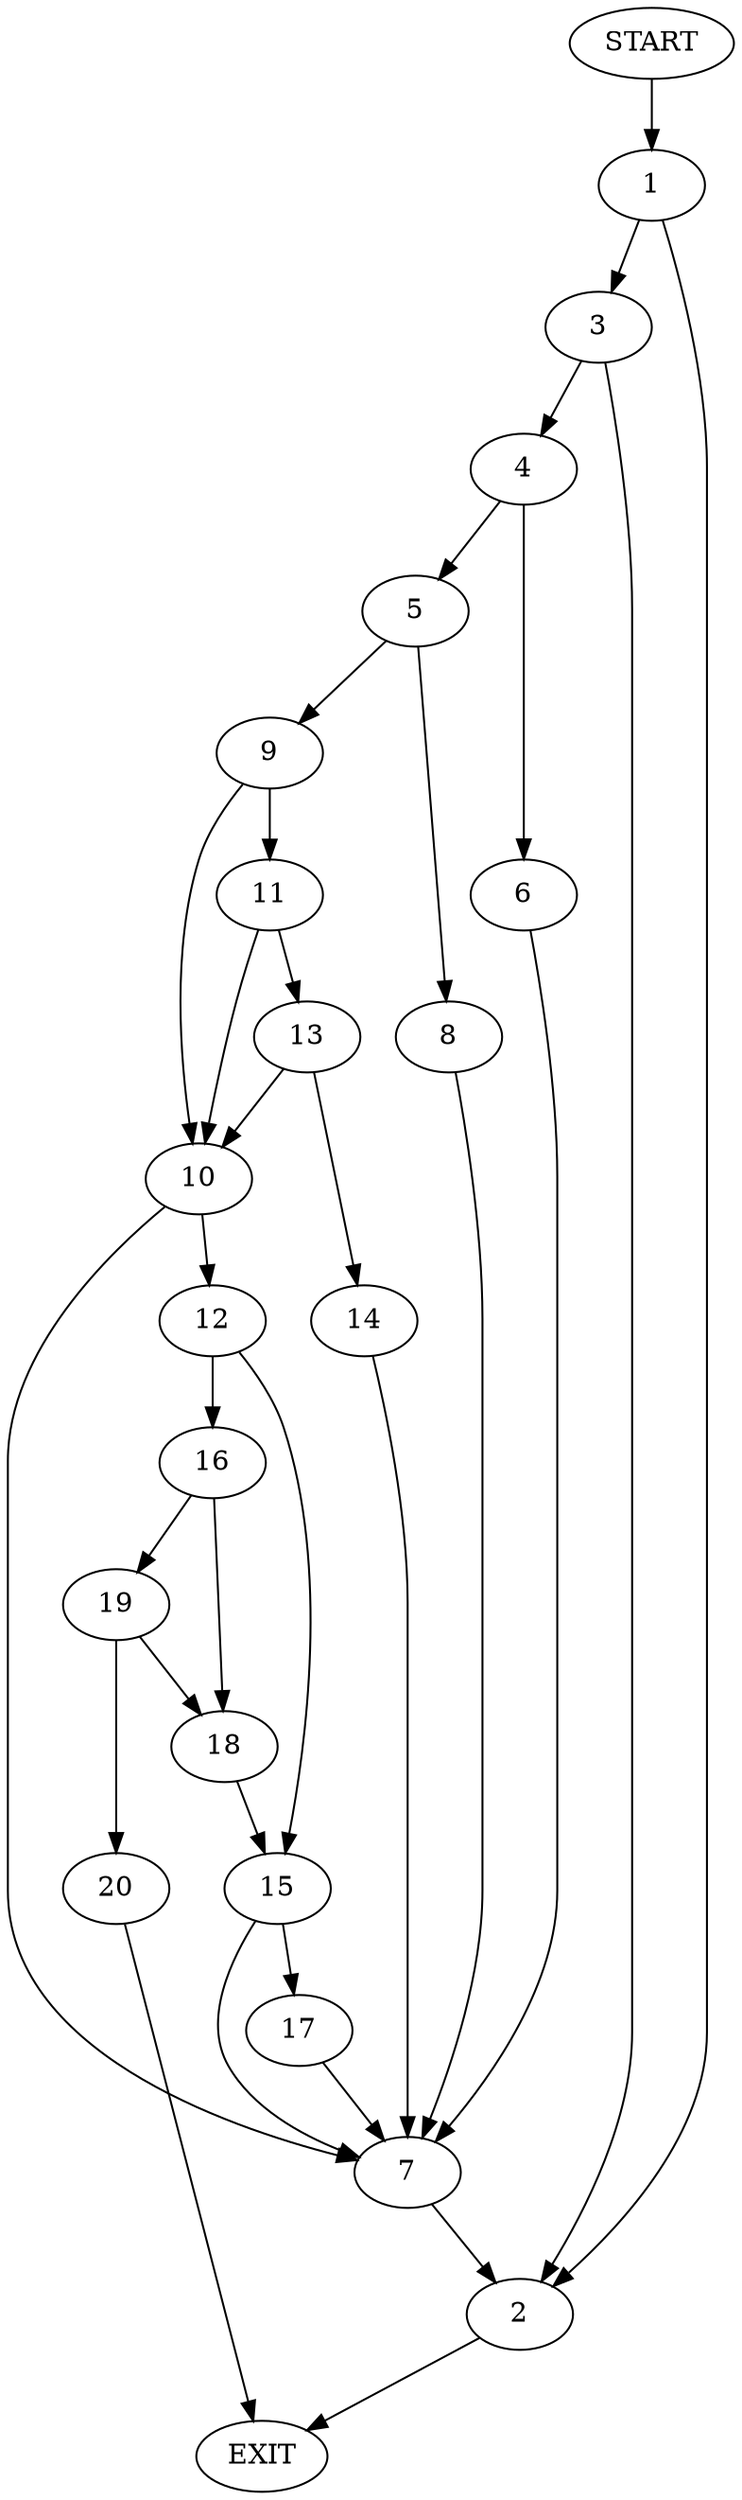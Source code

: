 digraph {
0 [label="START"]
21 [label="EXIT"]
0 -> 1
1 -> 2
1 -> 3
3 -> 4
3 -> 2
2 -> 21
4 -> 5
4 -> 6
6 -> 7
5 -> 8
5 -> 9
7 -> 2
8 -> 7
9 -> 10
9 -> 11
10 -> 7
10 -> 12
11 -> 13
11 -> 10
13 -> 10
13 -> 14
14 -> 7
12 -> 15
12 -> 16
15 -> 7
15 -> 17
16 -> 18
16 -> 19
19 -> 18
19 -> 20
18 -> 15
20 -> 21
17 -> 7
}
